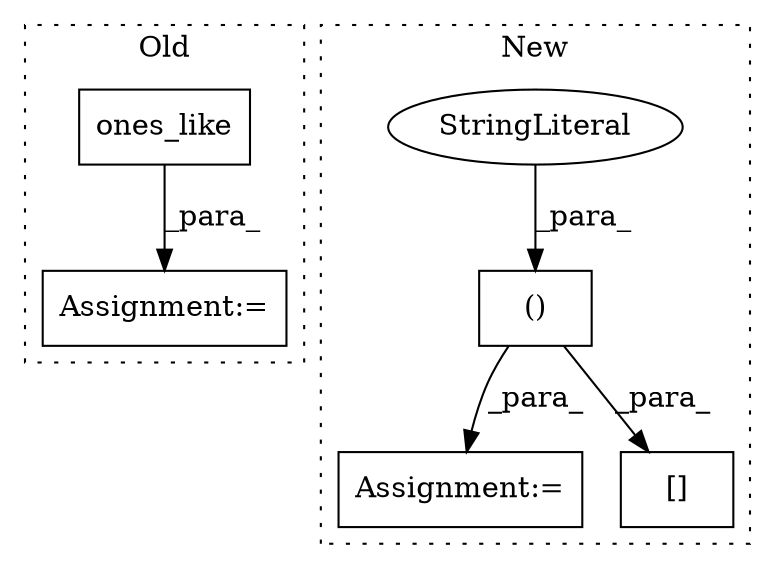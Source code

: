 digraph G {
subgraph cluster0 {
1 [label="ones_like" a="32" s="1326,1337" l="10,1" shape="box"];
3 [label="Assignment:=" a="7" s="1289" l="1" shape="box"];
label = "Old";
style="dotted";
}
subgraph cluster1 {
2 [label="()" a="106" s="1057" l="30" shape="box"];
4 [label="Assignment:=" a="7" s="1802" l="1" shape="box"];
5 [label="[]" a="2" s="1024,1087" l="33,2" shape="box"];
6 [label="StringLiteral" a="45" s="1071" l="16" shape="ellipse"];
label = "New";
style="dotted";
}
1 -> 3 [label="_para_"];
2 -> 4 [label="_para_"];
2 -> 5 [label="_para_"];
6 -> 2 [label="_para_"];
}